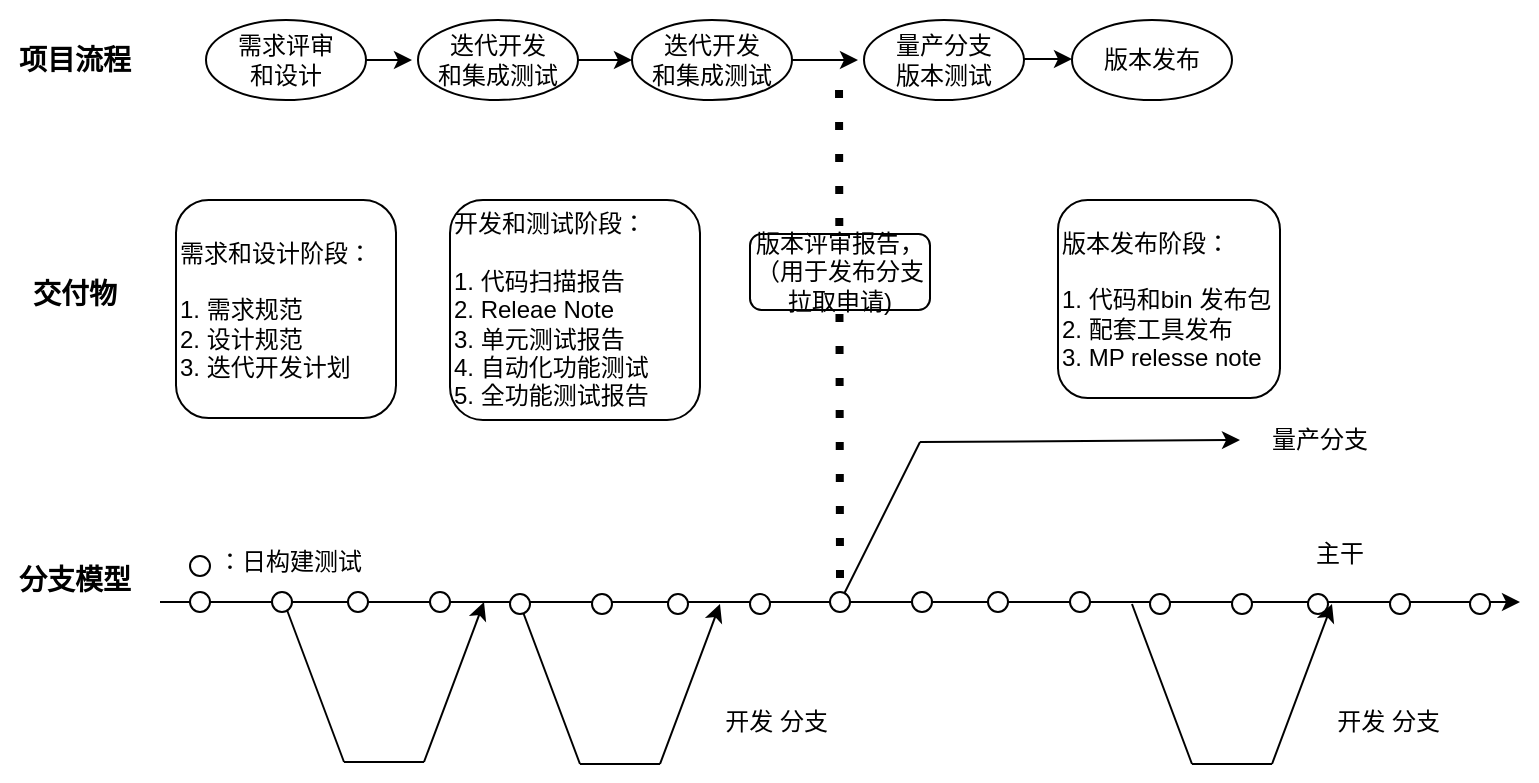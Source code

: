 <mxfile version="13.9.9" type="device"><diagram id="QCNl-0D6Z3ck5ZoZ9vhY" name="第 1 页"><mxGraphModel dx="1422" dy="822" grid="1" gridSize="10" guides="1" tooltips="1" connect="1" arrows="1" fold="1" page="1" pageScale="1" pageWidth="1169" pageHeight="827" math="0" shadow="0"><root><mxCell id="0"/><mxCell id="1" parent="0"/><mxCell id="rx9hR1GVPiIf3GZG0pLL-1" value="" style="endArrow=classic;html=1;entryX=0;entryY=1;entryDx=0;entryDy=0;" edge="1" parent="1"><mxGeometry width="50" height="50" relative="1" as="geometry"><mxPoint x="220" y="482" as="sourcePoint"/><mxPoint x="900" y="482" as="targetPoint"/></mxGeometry></mxCell><mxCell id="rx9hR1GVPiIf3GZG0pLL-5" value="" style="endArrow=classic;html=1;entryX=0;entryY=0.5;entryDx=0;entryDy=0;" edge="1" parent="1" target="rx9hR1GVPiIf3GZG0pLL-80"><mxGeometry width="50" height="50" relative="1" as="geometry"><mxPoint x="600" y="402" as="sourcePoint"/><mxPoint x="710" y="403" as="targetPoint"/></mxGeometry></mxCell><mxCell id="rx9hR1GVPiIf3GZG0pLL-6" value="" style="endArrow=none;html=1;" edge="1" parent="1"><mxGeometry width="50" height="50" relative="1" as="geometry"><mxPoint x="560" y="482" as="sourcePoint"/><mxPoint x="600" y="402" as="targetPoint"/></mxGeometry></mxCell><mxCell id="rx9hR1GVPiIf3GZG0pLL-14" value="" style="endArrow=none;html=1;" edge="1" parent="1"><mxGeometry width="50" height="50" relative="1" as="geometry"><mxPoint x="312" y="562" as="sourcePoint"/><mxPoint x="352" y="562" as="targetPoint"/></mxGeometry></mxCell><mxCell id="rx9hR1GVPiIf3GZG0pLL-15" value="" style="endArrow=none;html=1;" edge="1" parent="1"><mxGeometry width="50" height="50" relative="1" as="geometry"><mxPoint x="312" y="562" as="sourcePoint"/><mxPoint x="282" y="482" as="targetPoint"/></mxGeometry></mxCell><mxCell id="rx9hR1GVPiIf3GZG0pLL-16" value="" style="endArrow=classic;html=1;" edge="1" parent="1"><mxGeometry width="50" height="50" relative="1" as="geometry"><mxPoint x="352" y="562" as="sourcePoint"/><mxPoint x="382" y="482" as="targetPoint"/></mxGeometry></mxCell><mxCell id="rx9hR1GVPiIf3GZG0pLL-17" value="" style="endArrow=none;html=1;" edge="1" parent="1"><mxGeometry width="50" height="50" relative="1" as="geometry"><mxPoint x="430" y="563" as="sourcePoint"/><mxPoint x="470" y="563" as="targetPoint"/></mxGeometry></mxCell><mxCell id="rx9hR1GVPiIf3GZG0pLL-18" value="" style="endArrow=none;html=1;" edge="1" parent="1"><mxGeometry width="50" height="50" relative="1" as="geometry"><mxPoint x="430" y="563" as="sourcePoint"/><mxPoint x="400" y="483" as="targetPoint"/></mxGeometry></mxCell><mxCell id="rx9hR1GVPiIf3GZG0pLL-19" value="" style="endArrow=classic;html=1;" edge="1" parent="1"><mxGeometry width="50" height="50" relative="1" as="geometry"><mxPoint x="470" y="563" as="sourcePoint"/><mxPoint x="500" y="483" as="targetPoint"/></mxGeometry></mxCell><mxCell id="rx9hR1GVPiIf3GZG0pLL-20" value="开发 分支&amp;nbsp;" style="rounded=1;whiteSpace=wrap;html=1;strokeColor=none;" vertex="1" parent="1"><mxGeometry x="490" y="522" width="80" height="40" as="geometry"/></mxCell><mxCell id="rx9hR1GVPiIf3GZG0pLL-26" value="" style="edgeStyle=orthogonalEdgeStyle;rounded=0;orthogonalLoop=1;jettySize=auto;html=1;" edge="1" parent="1"><mxGeometry relative="1" as="geometry"><mxPoint x="316" y="211" as="sourcePoint"/><mxPoint x="346" y="211" as="targetPoint"/></mxGeometry></mxCell><mxCell id="rx9hR1GVPiIf3GZG0pLL-24" value="需求评审&lt;br&gt;和设计" style="ellipse;whiteSpace=wrap;html=1;" vertex="1" parent="1"><mxGeometry x="243" y="191" width="80" height="40" as="geometry"/></mxCell><mxCell id="rx9hR1GVPiIf3GZG0pLL-29" value="" style="edgeStyle=orthogonalEdgeStyle;rounded=0;orthogonalLoop=1;jettySize=auto;html=1;" edge="1" parent="1"><mxGeometry relative="1" as="geometry"><mxPoint x="421" y="211" as="sourcePoint"/><mxPoint x="456" y="211" as="targetPoint"/></mxGeometry></mxCell><mxCell id="rx9hR1GVPiIf3GZG0pLL-27" value="迭代开发&lt;br&gt;和集成测试" style="ellipse;whiteSpace=wrap;html=1;" vertex="1" parent="1"><mxGeometry x="349" y="191" width="80" height="40" as="geometry"/></mxCell><mxCell id="rx9hR1GVPiIf3GZG0pLL-30" value="迭代开发&lt;br&gt;和集成测试" style="ellipse;whiteSpace=wrap;html=1;" vertex="1" parent="1"><mxGeometry x="456" y="191" width="80" height="40" as="geometry"/></mxCell><mxCell id="rx9hR1GVPiIf3GZG0pLL-34" value="量产分支&lt;br&gt;版本测试" style="ellipse;whiteSpace=wrap;html=1;" vertex="1" parent="1"><mxGeometry x="572" y="191" width="80" height="40" as="geometry"/></mxCell><mxCell id="rx9hR1GVPiIf3GZG0pLL-35" value="" style="edgeStyle=orthogonalEdgeStyle;rounded=0;orthogonalLoop=1;jettySize=auto;html=1;" edge="1" parent="1"><mxGeometry relative="1" as="geometry"><mxPoint x="536" y="211" as="sourcePoint"/><mxPoint x="569" y="211" as="targetPoint"/></mxGeometry></mxCell><mxCell id="rx9hR1GVPiIf3GZG0pLL-36" value="版本发布" style="ellipse;whiteSpace=wrap;html=1;" vertex="1" parent="1"><mxGeometry x="676" y="191" width="80" height="40" as="geometry"/></mxCell><mxCell id="rx9hR1GVPiIf3GZG0pLL-37" value="" style="edgeStyle=orthogonalEdgeStyle;rounded=0;orthogonalLoop=1;jettySize=auto;html=1;" edge="1" parent="1"><mxGeometry relative="1" as="geometry"><mxPoint x="652" y="210.5" as="sourcePoint"/><mxPoint x="676" y="211" as="targetPoint"/></mxGeometry></mxCell><mxCell id="rx9hR1GVPiIf3GZG0pLL-62" value="" style="endArrow=none;html=1;" edge="1" parent="1"><mxGeometry width="50" height="50" relative="1" as="geometry"><mxPoint x="736" y="563" as="sourcePoint"/><mxPoint x="776" y="563" as="targetPoint"/></mxGeometry></mxCell><mxCell id="rx9hR1GVPiIf3GZG0pLL-63" value="" style="endArrow=none;html=1;" edge="1" parent="1"><mxGeometry width="50" height="50" relative="1" as="geometry"><mxPoint x="736" y="563" as="sourcePoint"/><mxPoint x="706" y="483" as="targetPoint"/></mxGeometry></mxCell><mxCell id="rx9hR1GVPiIf3GZG0pLL-64" value="" style="endArrow=classic;html=1;" edge="1" parent="1"><mxGeometry width="50" height="50" relative="1" as="geometry"><mxPoint x="776" y="563" as="sourcePoint"/><mxPoint x="806" y="483" as="targetPoint"/></mxGeometry></mxCell><mxCell id="rx9hR1GVPiIf3GZG0pLL-65" value="开发 分支&amp;nbsp;" style="rounded=1;whiteSpace=wrap;html=1;strokeColor=none;" vertex="1" parent="1"><mxGeometry x="796" y="522" width="80" height="40" as="geometry"/></mxCell><mxCell id="rx9hR1GVPiIf3GZG0pLL-67" value="" style="endArrow=none;dashed=1;html=1;dashPattern=1 3;strokeWidth=4;" edge="1" parent="1"><mxGeometry width="50" height="50" relative="1" as="geometry"><mxPoint x="560" y="470" as="sourcePoint"/><mxPoint x="559.5" y="220" as="targetPoint"/></mxGeometry></mxCell><mxCell id="rx9hR1GVPiIf3GZG0pLL-68" value="版本评审报告，（用于发布分支拉取申请)" style="rounded=1;whiteSpace=wrap;html=1;" vertex="1" parent="1"><mxGeometry x="515" y="298" width="90" height="38" as="geometry"/></mxCell><mxCell id="rx9hR1GVPiIf3GZG0pLL-80" value="量产分支" style="rounded=1;whiteSpace=wrap;html=1;strokeColor=none;" vertex="1" parent="1"><mxGeometry x="760" y="382" width="80" height="38" as="geometry"/></mxCell><mxCell id="rx9hR1GVPiIf3GZG0pLL-81" value="" style="ellipse;whiteSpace=wrap;html=1;aspect=fixed;" vertex="1" parent="1"><mxGeometry x="235" y="477" width="10" height="10" as="geometry"/></mxCell><mxCell id="rx9hR1GVPiIf3GZG0pLL-82" value="" style="ellipse;whiteSpace=wrap;html=1;aspect=fixed;" vertex="1" parent="1"><mxGeometry x="276" y="477" width="10" height="10" as="geometry"/></mxCell><mxCell id="rx9hR1GVPiIf3GZG0pLL-83" value="" style="ellipse;whiteSpace=wrap;html=1;aspect=fixed;" vertex="1" parent="1"><mxGeometry x="314" y="477" width="10" height="10" as="geometry"/></mxCell><mxCell id="rx9hR1GVPiIf3GZG0pLL-84" value="" style="ellipse;whiteSpace=wrap;html=1;aspect=fixed;" vertex="1" parent="1"><mxGeometry x="355" y="477" width="10" height="10" as="geometry"/></mxCell><mxCell id="rx9hR1GVPiIf3GZG0pLL-85" value="" style="ellipse;whiteSpace=wrap;html=1;aspect=fixed;" vertex="1" parent="1"><mxGeometry x="395" y="478" width="10" height="10" as="geometry"/></mxCell><mxCell id="rx9hR1GVPiIf3GZG0pLL-86" value="" style="ellipse;whiteSpace=wrap;html=1;aspect=fixed;" vertex="1" parent="1"><mxGeometry x="436" y="478" width="10" height="10" as="geometry"/></mxCell><mxCell id="rx9hR1GVPiIf3GZG0pLL-87" value="" style="ellipse;whiteSpace=wrap;html=1;aspect=fixed;" vertex="1" parent="1"><mxGeometry x="474" y="478" width="10" height="10" as="geometry"/></mxCell><mxCell id="rx9hR1GVPiIf3GZG0pLL-88" value="" style="ellipse;whiteSpace=wrap;html=1;aspect=fixed;" vertex="1" parent="1"><mxGeometry x="515" y="478" width="10" height="10" as="geometry"/></mxCell><mxCell id="rx9hR1GVPiIf3GZG0pLL-89" value="" style="ellipse;whiteSpace=wrap;html=1;aspect=fixed;" vertex="1" parent="1"><mxGeometry x="555" y="477" width="10" height="10" as="geometry"/></mxCell><mxCell id="rx9hR1GVPiIf3GZG0pLL-90" value="" style="ellipse;whiteSpace=wrap;html=1;aspect=fixed;" vertex="1" parent="1"><mxGeometry x="596" y="477" width="10" height="10" as="geometry"/></mxCell><mxCell id="rx9hR1GVPiIf3GZG0pLL-91" value="" style="ellipse;whiteSpace=wrap;html=1;aspect=fixed;" vertex="1" parent="1"><mxGeometry x="634" y="477" width="10" height="10" as="geometry"/></mxCell><mxCell id="rx9hR1GVPiIf3GZG0pLL-92" value="" style="ellipse;whiteSpace=wrap;html=1;aspect=fixed;" vertex="1" parent="1"><mxGeometry x="675" y="477" width="10" height="10" as="geometry"/></mxCell><mxCell id="rx9hR1GVPiIf3GZG0pLL-93" value="" style="ellipse;whiteSpace=wrap;html=1;aspect=fixed;" vertex="1" parent="1"><mxGeometry x="715" y="478" width="10" height="10" as="geometry"/></mxCell><mxCell id="rx9hR1GVPiIf3GZG0pLL-94" value="" style="ellipse;whiteSpace=wrap;html=1;aspect=fixed;" vertex="1" parent="1"><mxGeometry x="756" y="478" width="10" height="10" as="geometry"/></mxCell><mxCell id="rx9hR1GVPiIf3GZG0pLL-95" value="" style="ellipse;whiteSpace=wrap;html=1;aspect=fixed;" vertex="1" parent="1"><mxGeometry x="794" y="478" width="10" height="10" as="geometry"/></mxCell><mxCell id="rx9hR1GVPiIf3GZG0pLL-96" value="" style="ellipse;whiteSpace=wrap;html=1;aspect=fixed;" vertex="1" parent="1"><mxGeometry x="835" y="478" width="10" height="10" as="geometry"/></mxCell><mxCell id="rx9hR1GVPiIf3GZG0pLL-97" value="" style="ellipse;whiteSpace=wrap;html=1;aspect=fixed;" vertex="1" parent="1"><mxGeometry x="875" y="478" width="10" height="10" as="geometry"/></mxCell><mxCell id="rx9hR1GVPiIf3GZG0pLL-100" value="&lt;b&gt;&lt;font style=&quot;font-size: 14px&quot;&gt;项目流程&lt;/font&gt;&lt;/b&gt;" style="rounded=1;whiteSpace=wrap;html=1;strokeColor=none;" vertex="1" parent="1"><mxGeometry x="140" y="181" width="75" height="60" as="geometry"/></mxCell><mxCell id="rx9hR1GVPiIf3GZG0pLL-101" value="&lt;font style=&quot;font-size: 14px&quot;&gt;&lt;b&gt;交付物&lt;/b&gt;&lt;/font&gt;" style="rounded=1;whiteSpace=wrap;html=1;strokeColor=none;" vertex="1" parent="1"><mxGeometry x="140" y="298" width="75" height="60" as="geometry"/></mxCell><mxCell id="rx9hR1GVPiIf3GZG0pLL-102" value="&lt;font style=&quot;font-size: 14px&quot;&gt;&lt;b&gt;分支模型&lt;/b&gt;&lt;/font&gt;" style="rounded=1;whiteSpace=wrap;html=1;strokeColor=none;" vertex="1" parent="1"><mxGeometry x="140" y="440" width="75" height="62" as="geometry"/></mxCell><mxCell id="rx9hR1GVPiIf3GZG0pLL-103" value="需求和设计阶段：&lt;br&gt;&lt;br&gt;1. 需求规范&lt;br&gt;2. 设计规范&lt;br&gt;3. 迭代开发计划" style="rounded=1;whiteSpace=wrap;html=1;align=left;" vertex="1" parent="1"><mxGeometry x="228" y="281" width="110" height="109" as="geometry"/></mxCell><mxCell id="rx9hR1GVPiIf3GZG0pLL-104" value="开发和测试阶段：&lt;br&gt;&lt;br&gt;1. 代码扫描报告&lt;br&gt;2. Releae Note&lt;br&gt;3. 单元测试报告&lt;br&gt;4. 自动化功能测试&lt;br&gt;5. 全功能测试报告" style="rounded=1;whiteSpace=wrap;html=1;align=left;" vertex="1" parent="1"><mxGeometry x="365" y="281" width="125" height="110" as="geometry"/></mxCell><mxCell id="rx9hR1GVPiIf3GZG0pLL-107" value="主干" style="rounded=1;whiteSpace=wrap;html=1;strokeColor=none;" vertex="1" parent="1"><mxGeometry x="770" y="439" width="80" height="38" as="geometry"/></mxCell><mxCell id="rx9hR1GVPiIf3GZG0pLL-108" value="版本发布阶段：&lt;br&gt;&lt;br&gt;1. 代码和bin 发布包&lt;br&gt;2. 配套工具发布&lt;br&gt;3. MP relesse note" style="rounded=1;whiteSpace=wrap;html=1;align=left;" vertex="1" parent="1"><mxGeometry x="669" y="281" width="111" height="99" as="geometry"/></mxCell><mxCell id="rx9hR1GVPiIf3GZG0pLL-114" value="&amp;nbsp; &amp;nbsp;：日构建测试" style="rounded=0;whiteSpace=wrap;html=1;strokeColor=none;" vertex="1" parent="1"><mxGeometry x="235" y="452" width="90" height="20" as="geometry"/></mxCell><mxCell id="rx9hR1GVPiIf3GZG0pLL-116" value="" style="ellipse;whiteSpace=wrap;html=1;aspect=fixed;" vertex="1" parent="1"><mxGeometry x="235" y="459" width="10" height="10" as="geometry"/></mxCell></root></mxGraphModel></diagram></mxfile>